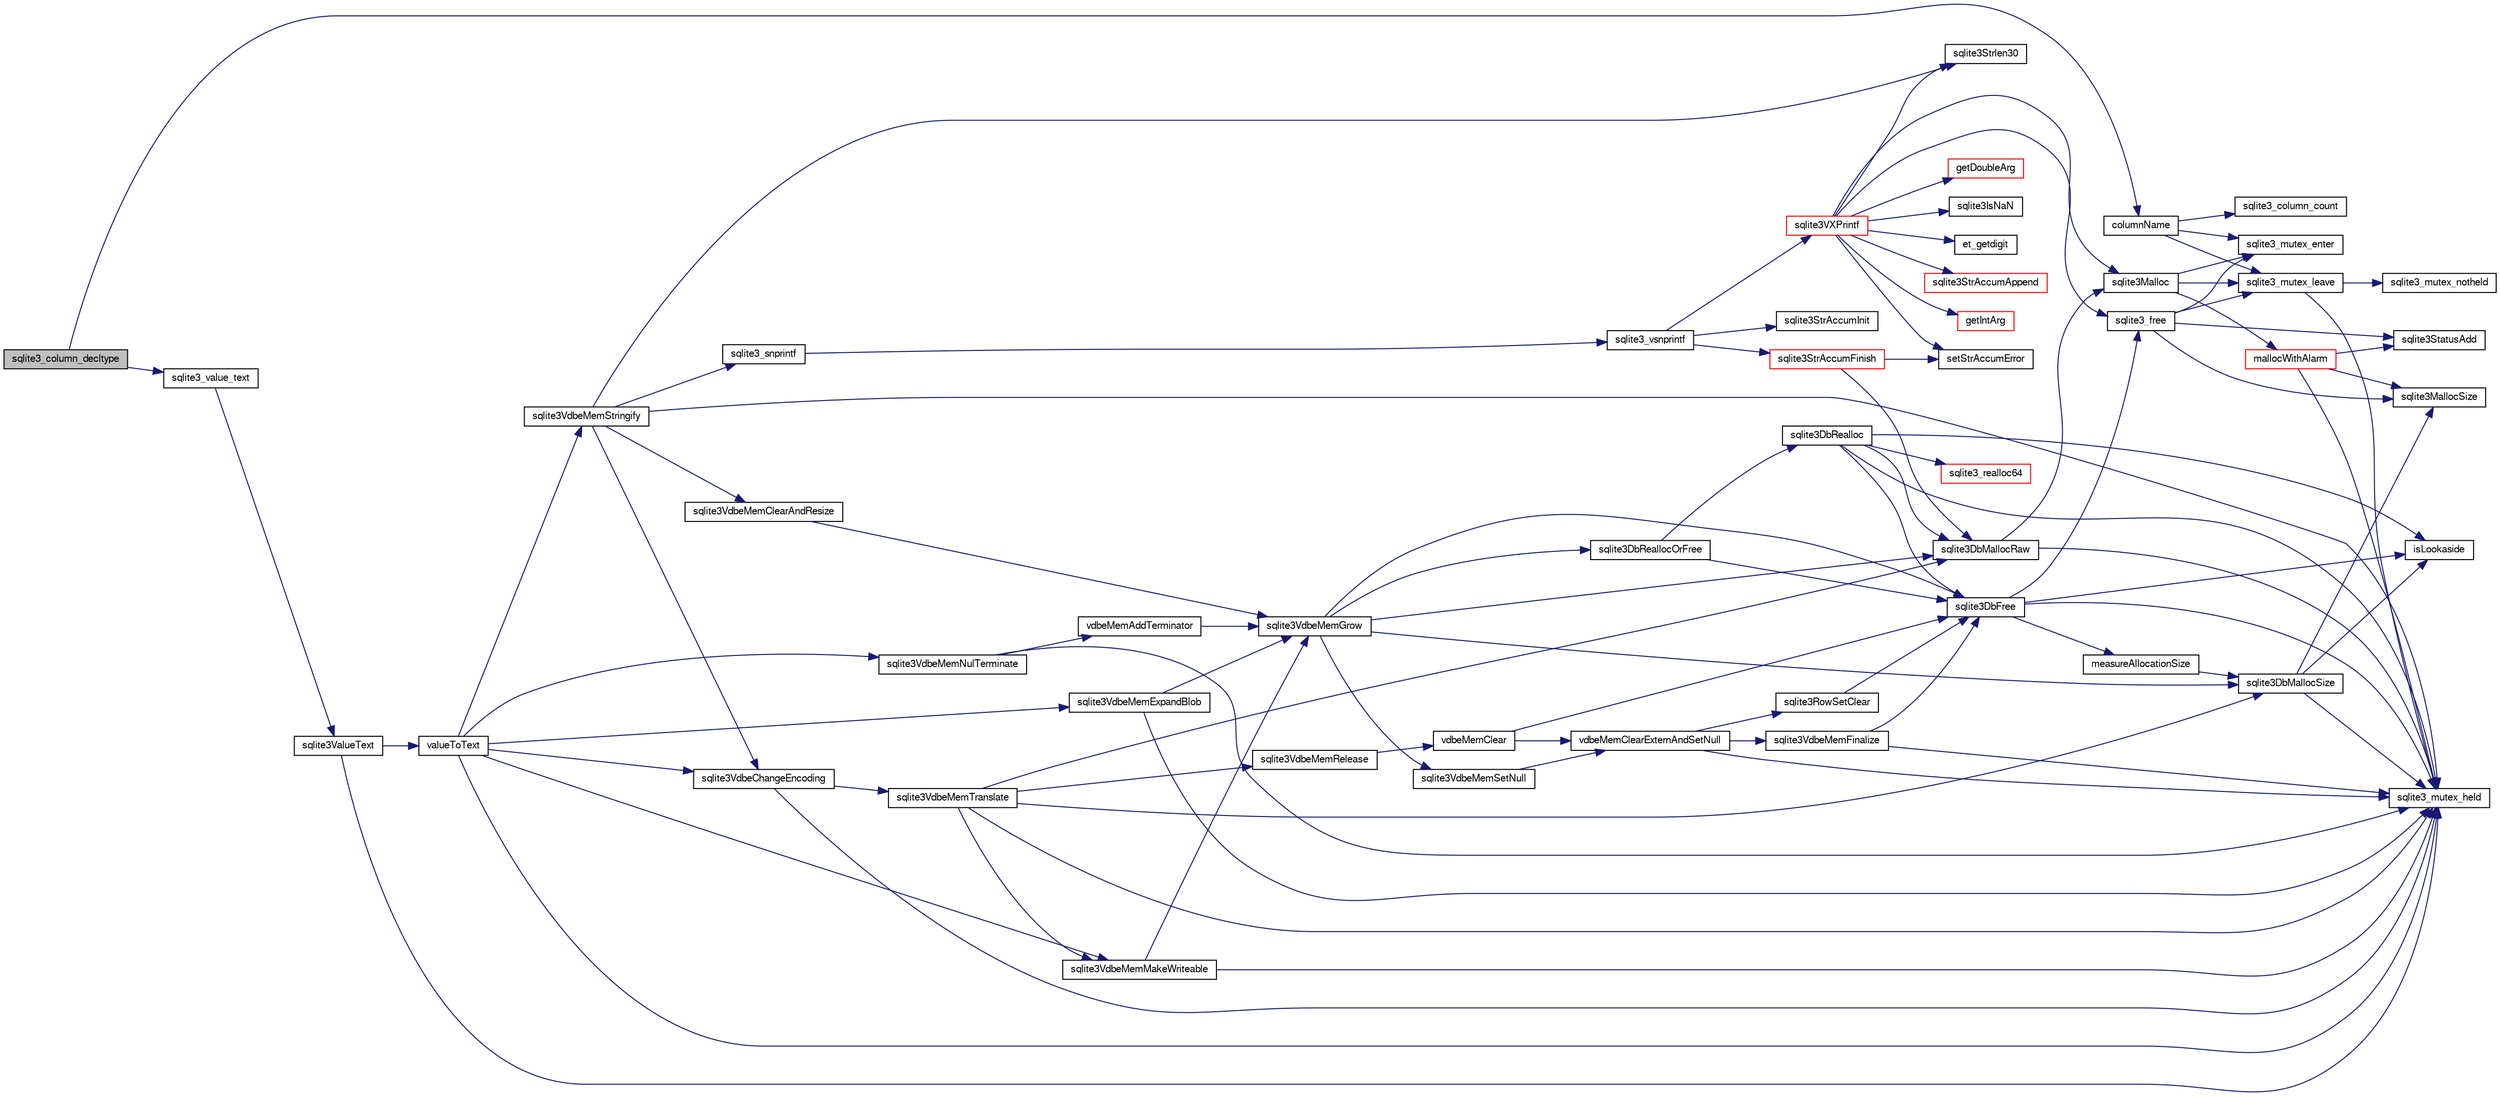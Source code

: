 digraph "sqlite3_column_decltype"
{
  edge [fontname="FreeSans",fontsize="10",labelfontname="FreeSans",labelfontsize="10"];
  node [fontname="FreeSans",fontsize="10",shape=record];
  rankdir="LR";
  Node18298 [label="sqlite3_column_decltype",height=0.2,width=0.4,color="black", fillcolor="grey75", style="filled", fontcolor="black"];
  Node18298 -> Node18299 [color="midnightblue",fontsize="10",style="solid",fontname="FreeSans"];
  Node18299 [label="columnName",height=0.2,width=0.4,color="black", fillcolor="white", style="filled",URL="$sqlite3_8c.html#aabcd8af6ebfdb0cbcbfba7f18373d5d4"];
  Node18299 -> Node18300 [color="midnightblue",fontsize="10",style="solid",fontname="FreeSans"];
  Node18300 [label="sqlite3_column_count",height=0.2,width=0.4,color="black", fillcolor="white", style="filled",URL="$sqlite3_8c.html#a326cbde878820fd108f5961d5318f585"];
  Node18299 -> Node18301 [color="midnightblue",fontsize="10",style="solid",fontname="FreeSans"];
  Node18301 [label="sqlite3_mutex_enter",height=0.2,width=0.4,color="black", fillcolor="white", style="filled",URL="$sqlite3_8c.html#a1c12cde690bd89f104de5cbad12a6bf5"];
  Node18299 -> Node18302 [color="midnightblue",fontsize="10",style="solid",fontname="FreeSans"];
  Node18302 [label="sqlite3_mutex_leave",height=0.2,width=0.4,color="black", fillcolor="white", style="filled",URL="$sqlite3_8c.html#a5838d235601dbd3c1fa993555c6bcc93"];
  Node18302 -> Node18303 [color="midnightblue",fontsize="10",style="solid",fontname="FreeSans"];
  Node18303 [label="sqlite3_mutex_held",height=0.2,width=0.4,color="black", fillcolor="white", style="filled",URL="$sqlite3_8c.html#acf77da68932b6bc163c5e68547ecc3e7"];
  Node18302 -> Node18304 [color="midnightblue",fontsize="10",style="solid",fontname="FreeSans"];
  Node18304 [label="sqlite3_mutex_notheld",height=0.2,width=0.4,color="black", fillcolor="white", style="filled",URL="$sqlite3_8c.html#a83967c837c1c000d3b5adcfaa688f5dc"];
  Node18298 -> Node18305 [color="midnightblue",fontsize="10",style="solid",fontname="FreeSans"];
  Node18305 [label="sqlite3_value_text",height=0.2,width=0.4,color="black", fillcolor="white", style="filled",URL="$sqlite3_8c.html#aef2ace3239e6dd59c74110faa70f8171"];
  Node18305 -> Node18306 [color="midnightblue",fontsize="10",style="solid",fontname="FreeSans"];
  Node18306 [label="sqlite3ValueText",height=0.2,width=0.4,color="black", fillcolor="white", style="filled",URL="$sqlite3_8c.html#ad567a94e52d1adf81f4857fdba00a59b"];
  Node18306 -> Node18303 [color="midnightblue",fontsize="10",style="solid",fontname="FreeSans"];
  Node18306 -> Node18307 [color="midnightblue",fontsize="10",style="solid",fontname="FreeSans"];
  Node18307 [label="valueToText",height=0.2,width=0.4,color="black", fillcolor="white", style="filled",URL="$sqlite3_8c.html#abded1c4848e5c5901949c02af499044c"];
  Node18307 -> Node18303 [color="midnightblue",fontsize="10",style="solid",fontname="FreeSans"];
  Node18307 -> Node18308 [color="midnightblue",fontsize="10",style="solid",fontname="FreeSans"];
  Node18308 [label="sqlite3VdbeMemExpandBlob",height=0.2,width=0.4,color="black", fillcolor="white", style="filled",URL="$sqlite3_8c.html#afa1d06c05f058623f190c05aac4a5c7c"];
  Node18308 -> Node18303 [color="midnightblue",fontsize="10",style="solid",fontname="FreeSans"];
  Node18308 -> Node18309 [color="midnightblue",fontsize="10",style="solid",fontname="FreeSans"];
  Node18309 [label="sqlite3VdbeMemGrow",height=0.2,width=0.4,color="black", fillcolor="white", style="filled",URL="$sqlite3_8c.html#aba753c9690ae0ba31b5100945cf29447"];
  Node18309 -> Node18310 [color="midnightblue",fontsize="10",style="solid",fontname="FreeSans"];
  Node18310 [label="sqlite3DbMallocSize",height=0.2,width=0.4,color="black", fillcolor="white", style="filled",URL="$sqlite3_8c.html#aa397e5a8a03495203a0767abf0a71f86"];
  Node18310 -> Node18311 [color="midnightblue",fontsize="10",style="solid",fontname="FreeSans"];
  Node18311 [label="sqlite3MallocSize",height=0.2,width=0.4,color="black", fillcolor="white", style="filled",URL="$sqlite3_8c.html#acf5d2a5f35270bafb050bd2def576955"];
  Node18310 -> Node18303 [color="midnightblue",fontsize="10",style="solid",fontname="FreeSans"];
  Node18310 -> Node18312 [color="midnightblue",fontsize="10",style="solid",fontname="FreeSans"];
  Node18312 [label="isLookaside",height=0.2,width=0.4,color="black", fillcolor="white", style="filled",URL="$sqlite3_8c.html#a770fa05ff9717b75e16f4d968a77b897"];
  Node18309 -> Node18313 [color="midnightblue",fontsize="10",style="solid",fontname="FreeSans"];
  Node18313 [label="sqlite3DbReallocOrFree",height=0.2,width=0.4,color="black", fillcolor="white", style="filled",URL="$sqlite3_8c.html#a532a9fd62eeb46b61885a0fff075231c"];
  Node18313 -> Node18314 [color="midnightblue",fontsize="10",style="solid",fontname="FreeSans"];
  Node18314 [label="sqlite3DbRealloc",height=0.2,width=0.4,color="black", fillcolor="white", style="filled",URL="$sqlite3_8c.html#ae028f4902a9d29bcaf310ff289ee87dc"];
  Node18314 -> Node18303 [color="midnightblue",fontsize="10",style="solid",fontname="FreeSans"];
  Node18314 -> Node18315 [color="midnightblue",fontsize="10",style="solid",fontname="FreeSans"];
  Node18315 [label="sqlite3DbMallocRaw",height=0.2,width=0.4,color="black", fillcolor="white", style="filled",URL="$sqlite3_8c.html#abbe8be0cf7175e11ddc3e2218fad924e"];
  Node18315 -> Node18303 [color="midnightblue",fontsize="10",style="solid",fontname="FreeSans"];
  Node18315 -> Node18316 [color="midnightblue",fontsize="10",style="solid",fontname="FreeSans"];
  Node18316 [label="sqlite3Malloc",height=0.2,width=0.4,color="black", fillcolor="white", style="filled",URL="$sqlite3_8c.html#a361a2eaa846b1885f123abe46f5d8b2b"];
  Node18316 -> Node18301 [color="midnightblue",fontsize="10",style="solid",fontname="FreeSans"];
  Node18316 -> Node18317 [color="midnightblue",fontsize="10",style="solid",fontname="FreeSans"];
  Node18317 [label="mallocWithAlarm",height=0.2,width=0.4,color="red", fillcolor="white", style="filled",URL="$sqlite3_8c.html#ab070d5cf8e48ec8a6a43cf025d48598b"];
  Node18317 -> Node18303 [color="midnightblue",fontsize="10",style="solid",fontname="FreeSans"];
  Node18317 -> Node18311 [color="midnightblue",fontsize="10",style="solid",fontname="FreeSans"];
  Node18317 -> Node18321 [color="midnightblue",fontsize="10",style="solid",fontname="FreeSans"];
  Node18321 [label="sqlite3StatusAdd",height=0.2,width=0.4,color="black", fillcolor="white", style="filled",URL="$sqlite3_8c.html#afa029f93586aeab4cc85360905dae9cd"];
  Node18316 -> Node18302 [color="midnightblue",fontsize="10",style="solid",fontname="FreeSans"];
  Node18314 -> Node18312 [color="midnightblue",fontsize="10",style="solid",fontname="FreeSans"];
  Node18314 -> Node18322 [color="midnightblue",fontsize="10",style="solid",fontname="FreeSans"];
  Node18322 [label="sqlite3DbFree",height=0.2,width=0.4,color="black", fillcolor="white", style="filled",URL="$sqlite3_8c.html#ac70ab821a6607b4a1b909582dc37a069"];
  Node18322 -> Node18303 [color="midnightblue",fontsize="10",style="solid",fontname="FreeSans"];
  Node18322 -> Node18323 [color="midnightblue",fontsize="10",style="solid",fontname="FreeSans"];
  Node18323 [label="measureAllocationSize",height=0.2,width=0.4,color="black", fillcolor="white", style="filled",URL="$sqlite3_8c.html#a45731e644a22fdb756e2b6337224217a"];
  Node18323 -> Node18310 [color="midnightblue",fontsize="10",style="solid",fontname="FreeSans"];
  Node18322 -> Node18312 [color="midnightblue",fontsize="10",style="solid",fontname="FreeSans"];
  Node18322 -> Node18324 [color="midnightblue",fontsize="10",style="solid",fontname="FreeSans"];
  Node18324 [label="sqlite3_free",height=0.2,width=0.4,color="black", fillcolor="white", style="filled",URL="$sqlite3_8c.html#a6552349e36a8a691af5487999ab09519"];
  Node18324 -> Node18301 [color="midnightblue",fontsize="10",style="solid",fontname="FreeSans"];
  Node18324 -> Node18321 [color="midnightblue",fontsize="10",style="solid",fontname="FreeSans"];
  Node18324 -> Node18311 [color="midnightblue",fontsize="10",style="solid",fontname="FreeSans"];
  Node18324 -> Node18302 [color="midnightblue",fontsize="10",style="solid",fontname="FreeSans"];
  Node18314 -> Node18325 [color="midnightblue",fontsize="10",style="solid",fontname="FreeSans"];
  Node18325 [label="sqlite3_realloc64",height=0.2,width=0.4,color="red", fillcolor="white", style="filled",URL="$sqlite3_8c.html#a3765a714077ee547e811034236dc9ecd"];
  Node18313 -> Node18322 [color="midnightblue",fontsize="10",style="solid",fontname="FreeSans"];
  Node18309 -> Node18322 [color="midnightblue",fontsize="10",style="solid",fontname="FreeSans"];
  Node18309 -> Node18315 [color="midnightblue",fontsize="10",style="solid",fontname="FreeSans"];
  Node18309 -> Node18422 [color="midnightblue",fontsize="10",style="solid",fontname="FreeSans"];
  Node18422 [label="sqlite3VdbeMemSetNull",height=0.2,width=0.4,color="black", fillcolor="white", style="filled",URL="$sqlite3_8c.html#ae01092c23aebaf8a3ebdf3954609b410"];
  Node18422 -> Node18423 [color="midnightblue",fontsize="10",style="solid",fontname="FreeSans"];
  Node18423 [label="vdbeMemClearExternAndSetNull",height=0.2,width=0.4,color="black", fillcolor="white", style="filled",URL="$sqlite3_8c.html#a29c41a360fb0e86b817777daf061230c"];
  Node18423 -> Node18303 [color="midnightblue",fontsize="10",style="solid",fontname="FreeSans"];
  Node18423 -> Node18424 [color="midnightblue",fontsize="10",style="solid",fontname="FreeSans"];
  Node18424 [label="sqlite3VdbeMemFinalize",height=0.2,width=0.4,color="black", fillcolor="white", style="filled",URL="$sqlite3_8c.html#a2568220f48ddef81b1c43e401042d9d2"];
  Node18424 -> Node18303 [color="midnightblue",fontsize="10",style="solid",fontname="FreeSans"];
  Node18424 -> Node18322 [color="midnightblue",fontsize="10",style="solid",fontname="FreeSans"];
  Node18423 -> Node18425 [color="midnightblue",fontsize="10",style="solid",fontname="FreeSans"];
  Node18425 [label="sqlite3RowSetClear",height=0.2,width=0.4,color="black", fillcolor="white", style="filled",URL="$sqlite3_8c.html#ae153de0cd969511a607e26deeca80342"];
  Node18425 -> Node18322 [color="midnightblue",fontsize="10",style="solid",fontname="FreeSans"];
  Node18307 -> Node18578 [color="midnightblue",fontsize="10",style="solid",fontname="FreeSans"];
  Node18578 [label="sqlite3VdbeChangeEncoding",height=0.2,width=0.4,color="black", fillcolor="white", style="filled",URL="$sqlite3_8c.html#aa7cf8e488bf8cf9ec18528f52a40de31"];
  Node18578 -> Node18303 [color="midnightblue",fontsize="10",style="solid",fontname="FreeSans"];
  Node18578 -> Node18579 [color="midnightblue",fontsize="10",style="solid",fontname="FreeSans"];
  Node18579 [label="sqlite3VdbeMemTranslate",height=0.2,width=0.4,color="black", fillcolor="white", style="filled",URL="$sqlite3_8c.html#adc5f07459f00d96ec7591be255d029f5"];
  Node18579 -> Node18303 [color="midnightblue",fontsize="10",style="solid",fontname="FreeSans"];
  Node18579 -> Node18430 [color="midnightblue",fontsize="10",style="solid",fontname="FreeSans"];
  Node18430 [label="sqlite3VdbeMemMakeWriteable",height=0.2,width=0.4,color="black", fillcolor="white", style="filled",URL="$sqlite3_8c.html#afabdd8032205a36c69ad191c6bbb6a34"];
  Node18430 -> Node18303 [color="midnightblue",fontsize="10",style="solid",fontname="FreeSans"];
  Node18430 -> Node18309 [color="midnightblue",fontsize="10",style="solid",fontname="FreeSans"];
  Node18579 -> Node18315 [color="midnightblue",fontsize="10",style="solid",fontname="FreeSans"];
  Node18579 -> Node18427 [color="midnightblue",fontsize="10",style="solid",fontname="FreeSans"];
  Node18427 [label="sqlite3VdbeMemRelease",height=0.2,width=0.4,color="black", fillcolor="white", style="filled",URL="$sqlite3_8c.html#a90606361dbeba88159fd6ff03fcc10cc"];
  Node18427 -> Node18428 [color="midnightblue",fontsize="10",style="solid",fontname="FreeSans"];
  Node18428 [label="vdbeMemClear",height=0.2,width=0.4,color="black", fillcolor="white", style="filled",URL="$sqlite3_8c.html#a489eef6e55ad0dadf67578726b935d12"];
  Node18428 -> Node18423 [color="midnightblue",fontsize="10",style="solid",fontname="FreeSans"];
  Node18428 -> Node18322 [color="midnightblue",fontsize="10",style="solid",fontname="FreeSans"];
  Node18579 -> Node18310 [color="midnightblue",fontsize="10",style="solid",fontname="FreeSans"];
  Node18307 -> Node18430 [color="midnightblue",fontsize="10",style="solid",fontname="FreeSans"];
  Node18307 -> Node18580 [color="midnightblue",fontsize="10",style="solid",fontname="FreeSans"];
  Node18580 [label="sqlite3VdbeMemNulTerminate",height=0.2,width=0.4,color="black", fillcolor="white", style="filled",URL="$sqlite3_8c.html#ad72ffa8a87fad7797ceeca0682df6aa3"];
  Node18580 -> Node18303 [color="midnightblue",fontsize="10",style="solid",fontname="FreeSans"];
  Node18580 -> Node18581 [color="midnightblue",fontsize="10",style="solid",fontname="FreeSans"];
  Node18581 [label="vdbeMemAddTerminator",height=0.2,width=0.4,color="black", fillcolor="white", style="filled",URL="$sqlite3_8c.html#a01c7c7c70bf090b2882bce28aa35c4c9"];
  Node18581 -> Node18309 [color="midnightblue",fontsize="10",style="solid",fontname="FreeSans"];
  Node18307 -> Node18582 [color="midnightblue",fontsize="10",style="solid",fontname="FreeSans"];
  Node18582 [label="sqlite3VdbeMemStringify",height=0.2,width=0.4,color="black", fillcolor="white", style="filled",URL="$sqlite3_8c.html#aaf8a4e6bd1059297d279570e30b7680a"];
  Node18582 -> Node18303 [color="midnightblue",fontsize="10",style="solid",fontname="FreeSans"];
  Node18582 -> Node18426 [color="midnightblue",fontsize="10",style="solid",fontname="FreeSans"];
  Node18426 [label="sqlite3VdbeMemClearAndResize",height=0.2,width=0.4,color="black", fillcolor="white", style="filled",URL="$sqlite3_8c.html#add082be4aa46084ecdf023cfac898231"];
  Node18426 -> Node18309 [color="midnightblue",fontsize="10",style="solid",fontname="FreeSans"];
  Node18582 -> Node18496 [color="midnightblue",fontsize="10",style="solid",fontname="FreeSans"];
  Node18496 [label="sqlite3_snprintf",height=0.2,width=0.4,color="black", fillcolor="white", style="filled",URL="$sqlite3_8c.html#aa2695a752e971577f5784122f2013c40"];
  Node18496 -> Node18497 [color="midnightblue",fontsize="10",style="solid",fontname="FreeSans"];
  Node18497 [label="sqlite3_vsnprintf",height=0.2,width=0.4,color="black", fillcolor="white", style="filled",URL="$sqlite3_8c.html#a0862c03aea71d62847e452aa655add42"];
  Node18497 -> Node18351 [color="midnightblue",fontsize="10",style="solid",fontname="FreeSans"];
  Node18351 [label="sqlite3StrAccumInit",height=0.2,width=0.4,color="black", fillcolor="white", style="filled",URL="$sqlite3_8c.html#aabf95e113b9d54d519cd15a56215f560"];
  Node18497 -> Node18352 [color="midnightblue",fontsize="10",style="solid",fontname="FreeSans"];
  Node18352 [label="sqlite3VXPrintf",height=0.2,width=0.4,color="red", fillcolor="white", style="filled",URL="$sqlite3_8c.html#a63c25806c9bd4a2b76f9a0eb232c6bde"];
  Node18352 -> Node18353 [color="midnightblue",fontsize="10",style="solid",fontname="FreeSans"];
  Node18353 [label="sqlite3StrAccumAppend",height=0.2,width=0.4,color="red", fillcolor="white", style="filled",URL="$sqlite3_8c.html#a56664fa33def33c5a5245b623441d5e0"];
  Node18352 -> Node18360 [color="midnightblue",fontsize="10",style="solid",fontname="FreeSans"];
  Node18360 [label="getIntArg",height=0.2,width=0.4,color="red", fillcolor="white", style="filled",URL="$sqlite3_8c.html#abff258963dbd9205fb299851a64c67be"];
  Node18352 -> Node18316 [color="midnightblue",fontsize="10",style="solid",fontname="FreeSans"];
  Node18352 -> Node18356 [color="midnightblue",fontsize="10",style="solid",fontname="FreeSans"];
  Node18356 [label="setStrAccumError",height=0.2,width=0.4,color="black", fillcolor="white", style="filled",URL="$sqlite3_8c.html#a3dc479a1fc8ba1ab8edfe51f8a0b102c"];
  Node18352 -> Node18366 [color="midnightblue",fontsize="10",style="solid",fontname="FreeSans"];
  Node18366 [label="getDoubleArg",height=0.2,width=0.4,color="red", fillcolor="white", style="filled",URL="$sqlite3_8c.html#a1cf25120072c85bd261983b24c12c3d9"];
  Node18352 -> Node18370 [color="midnightblue",fontsize="10",style="solid",fontname="FreeSans"];
  Node18370 [label="sqlite3IsNaN",height=0.2,width=0.4,color="black", fillcolor="white", style="filled",URL="$sqlite3_8c.html#aed4d78203877c3486765ccbc7feebb50"];
  Node18352 -> Node18371 [color="midnightblue",fontsize="10",style="solid",fontname="FreeSans"];
  Node18371 [label="sqlite3Strlen30",height=0.2,width=0.4,color="black", fillcolor="white", style="filled",URL="$sqlite3_8c.html#a3dcd80ba41f1a308193dee74857b62a7"];
  Node18352 -> Node18372 [color="midnightblue",fontsize="10",style="solid",fontname="FreeSans"];
  Node18372 [label="et_getdigit",height=0.2,width=0.4,color="black", fillcolor="white", style="filled",URL="$sqlite3_8c.html#a40c5a308749ad07cc2397a53e081bff0"];
  Node18352 -> Node18324 [color="midnightblue",fontsize="10",style="solid",fontname="FreeSans"];
  Node18497 -> Node18376 [color="midnightblue",fontsize="10",style="solid",fontname="FreeSans"];
  Node18376 [label="sqlite3StrAccumFinish",height=0.2,width=0.4,color="red", fillcolor="white", style="filled",URL="$sqlite3_8c.html#adb7f26b10ac1b847db6f000ef4c2e2ba"];
  Node18376 -> Node18315 [color="midnightblue",fontsize="10",style="solid",fontname="FreeSans"];
  Node18376 -> Node18356 [color="midnightblue",fontsize="10",style="solid",fontname="FreeSans"];
  Node18582 -> Node18371 [color="midnightblue",fontsize="10",style="solid",fontname="FreeSans"];
  Node18582 -> Node18578 [color="midnightblue",fontsize="10",style="solid",fontname="FreeSans"];
}
